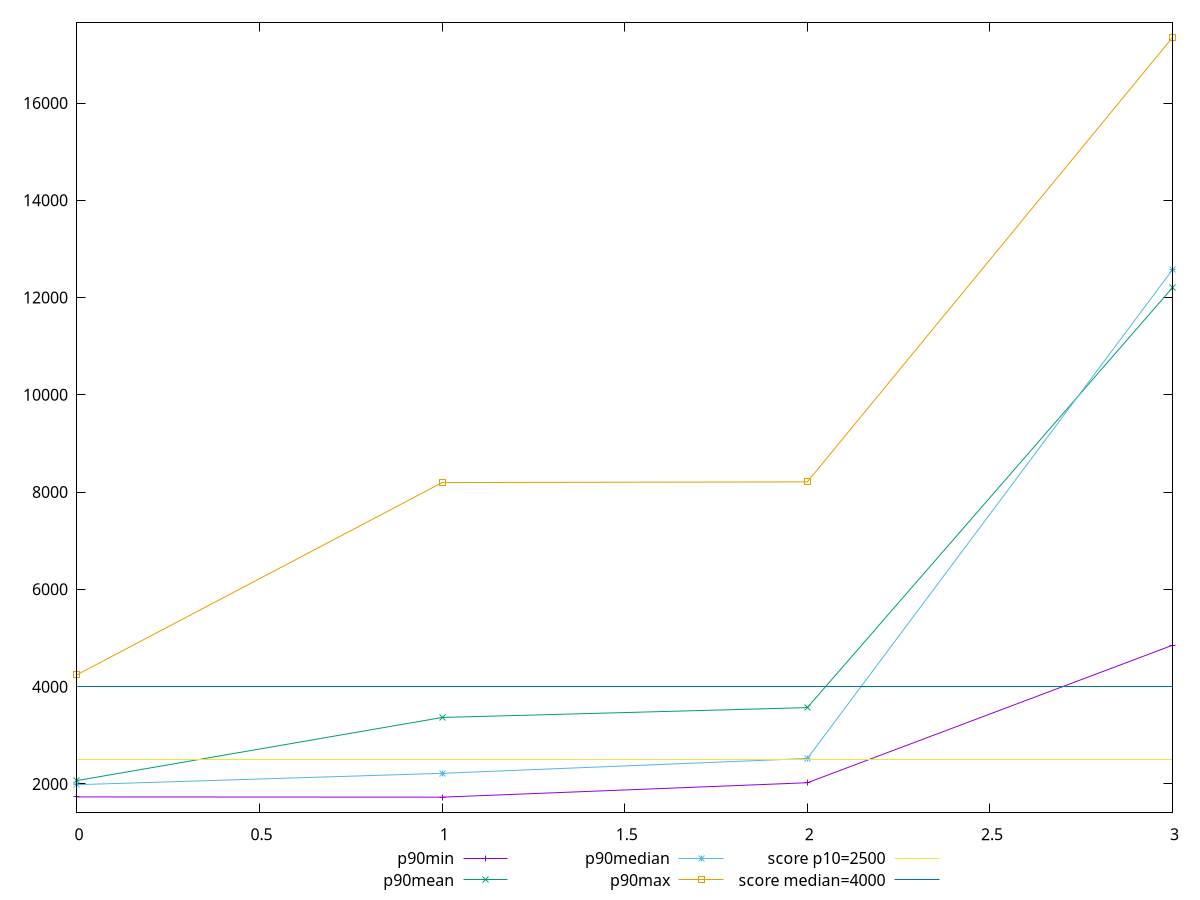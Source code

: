 reset

$p90Min <<EOF
0 1732.3979999999997
1 1727.56
2 2024.0579999999998
3 4850.877999999999
EOF

$p90Mean <<EOF
0 2069.1192553191495
1 3366.3131521276596
2 3568.8679787234064
3 12204.517723404253
EOF

$p90Median <<EOF
0 1984.0915
1 2218.2275
2 2522.5265
3 12571.85375
EOF

$p90Max <<EOF
0 4245.527
1 8195.789
2 8210.1745
3 17347.740999999995
EOF

set key outside below
set xrange [0:3]
set yrange [1415.15638:17660.144619999995]
set trange [1415.15638:17660.144619999995]
set terminal svg size 640, 560 enhanced background rgb 'white'
set output "reports/report_00028_2021-02-24T12-49-42.674Z/largest-contentful-paint/progression/value.svg"

plot $p90Min title "p90min" with linespoints, \
     $p90Mean title "p90mean" with linespoints, \
     $p90Median title "p90median" with linespoints, \
     $p90Max title "p90max" with linespoints, \
     2500 title "score p10=2500", \
     4000 title "score median=4000"

reset
